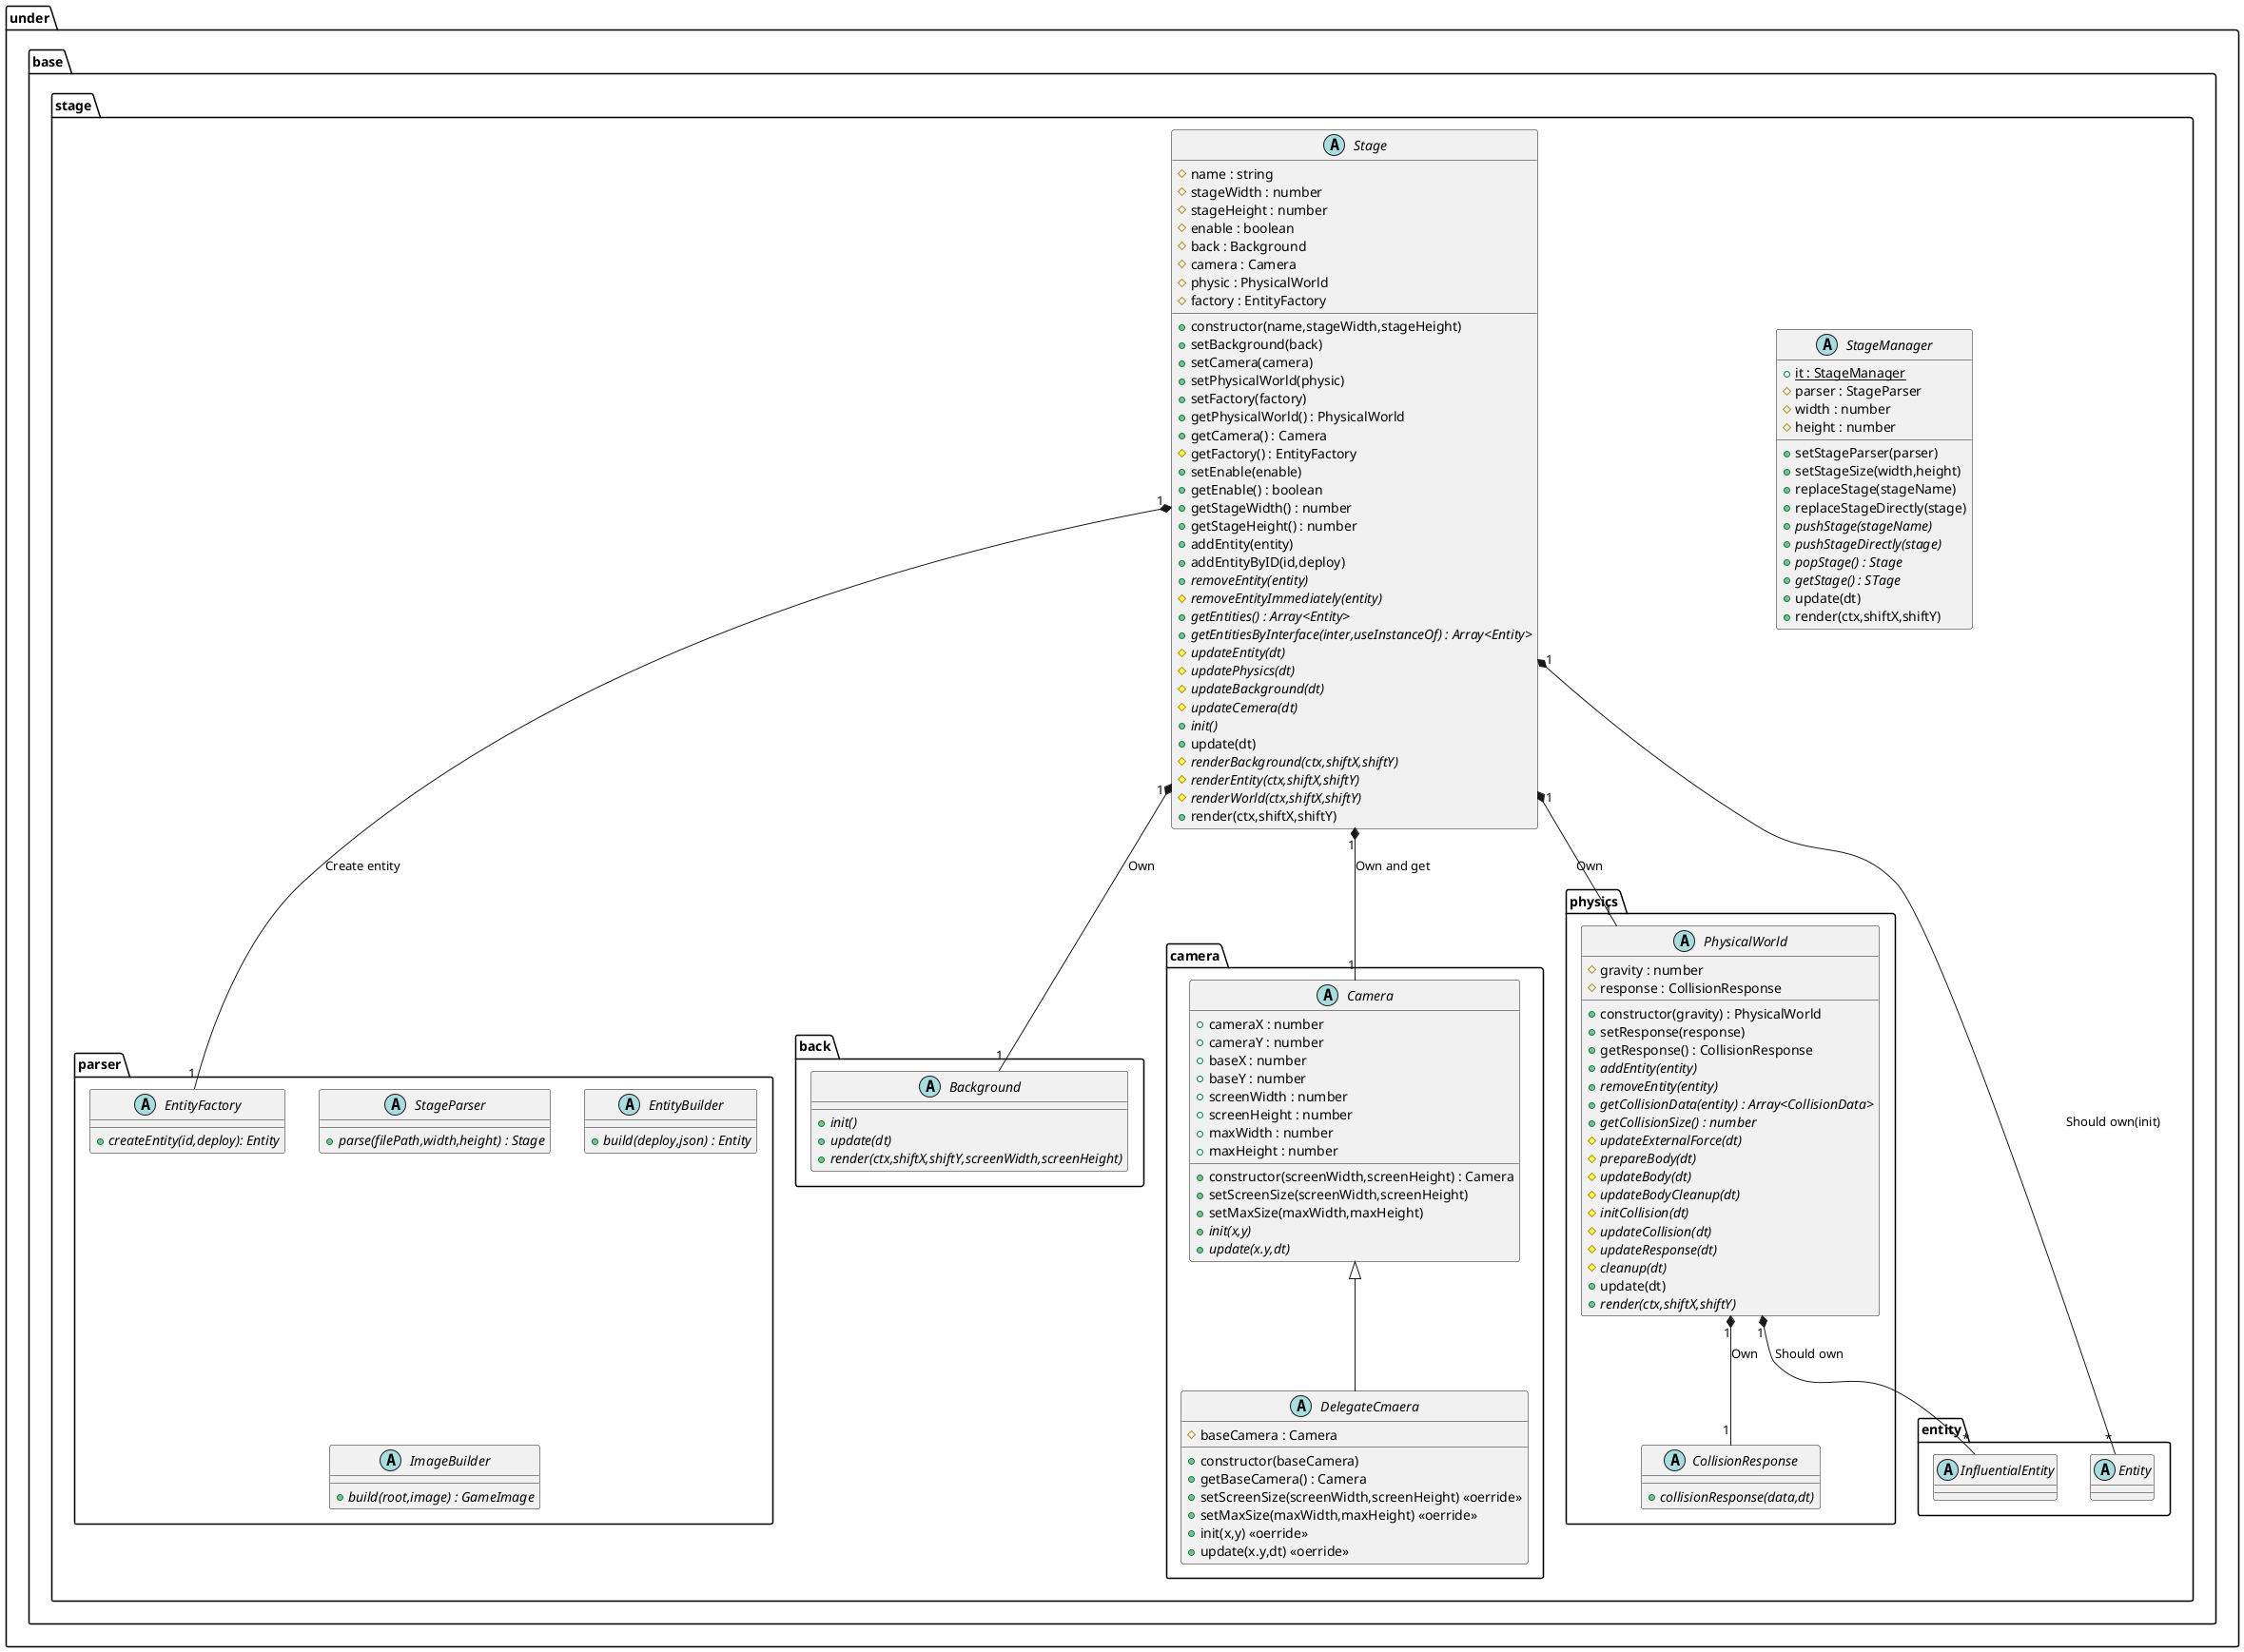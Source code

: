 @startuml StageBase

package under {
    package base {
        package stage {
            abstract StageManager {
                {static} +it : StageManager
                #parser : StageParser
                #width : number
                #height : number
                +setStageParser(parser)
                +setStageSize(width,height)
                +replaceStage(stageName)
                +replaceStageDirectly(stage)
                {abstract} +pushStage(stageName)
                {abstract} +pushStageDirectly(stage)
                {abstract} +popStage() : Stage
                {abstract} +getStage() : STage
                +update(dt)
                +render(ctx,shiftX,shiftY)
            }
            abstract Stage {
                +constructor(name,stageWidth,stageHeight)
                #name : string
                #stageWidth : number
                #stageHeight : number
                #enable : boolean
                #back : Background
                #camera : Camera
                #physic : PhysicalWorld
                #factory : EntityFactory
                +setBackground(back)
                +setCamera(camera)
                +setPhysicalWorld(physic)
                +setFactory(factory)
                +getPhysicalWorld() : PhysicalWorld
                +getCamera() : Camera
                #getFactory() : EntityFactory
                +setEnable(enable)
                +getEnable() : boolean
                +getStageWidth() : number
                +getStageHeight() : number
                +addEntity(entity)
                +addEntityByID(id,deploy)
                {abstract} +removeEntity(entity)
                {abstract} #removeEntityImmediately(entity)
                {abstract} +getEntities() : Array<Entity>
                {abstract} +getEntitiesByInterface(inter,useInstanceOf) : Array<Entity>
                {abstract} #updateEntity(dt)
                {abstract} #updatePhysics(dt)
                {abstract} #updateBackground(dt)
                {abstract} #updateCemera(dt)
                {abstract} +init()
                +update(dt)
                {abstract} #renderBackground(ctx,shiftX,shiftY)
                {abstract} #renderEntity(ctx,shiftX,shiftY)
                {abstract} #renderWorld(ctx,shiftX,shiftY)
                +render(ctx,shiftX,shiftY)
            }
            package parser {
                abstract StageParser {
                    {abstract} +parse(filePath,width,height) : Stage
                }
                abstract EntityBuilder {
                    {abstract} +build(deploy,json) : Entity
                }
                abstract ImageBuilder {
                    {abstract} +build(root,image) : GameImage
                }
                abstract EntityFactory {
                    {abstract} +createEntity(id,deploy): Entity
                }
            }
            package back {
                abstract Background {
                    {abstract} +init()
                    {abstract} +update(dt)
                    {abstract} +render(ctx,shiftX,shiftY,screenWidth,screenHeight)
                }
            }
            package camera {
                abstract Camera {
                    +constructor(screenWidth,screenHeight) : Camera
                    +cameraX : number
                    +cameraY : number
                    +baseX : number
                    +baseY : number
                    +screenWidth : number
                    +screenHeight : number
                    +maxWidth : number
                    +maxHeight : number
                    +setScreenSize(screenWidth,screenHeight)
                    +setMaxSize(maxWidth,maxHeight)
                    {abstract} +init(x,y)
                    {abstract} +update(x.y,dt)
                }
                abstract DelegateCmaera {
                    +constructor(baseCamera)
                    #baseCamera : Camera
                    +getBaseCamera() : Camera
                    +setScreenSize(screenWidth,screenHeight) <<oerride>>
                    +setMaxSize(maxWidth,maxHeight) <<oerride>>
                    +init(x,y) <<oerride>>
                    +update(x.y,dt) <<oerride>>
                }
            }
            package physics {
                abstract PhysicalWorld {
                    +constructor(gravity) : PhysicalWorld
                    #gravity : number
                    #response : CollisionResponse
                    +setResponse(response)
                    +getResponse() : CollisionResponse
                    {abstract} +addEntity(entity)
                    {abstract} +removeEntity(entity)
                    {abstract} +getCollisionData(entity) : Array<CollisionData>
                    {abstract} +getCollisionSize() : number
                    {abstract} #updateExternalForce(dt)
                    {abstract} #prepareBody(dt)
                    {abstract} #updateBody(dt)
                    {abstract} #updateBodyCleanup(dt)
                    {abstract} #initCollision(dt)
                    {abstract} #updateCollision(dt)
                    {abstract} #updateResponse(dt)
                    {abstract} #cleanup(dt)
                    +update(dt)
                    {abstract} +render(ctx,shiftX,shiftY)
                }
                abstract CollisionResponse {
                    {abstract} +collisionResponse(data,dt)
                }
            }
        }
    }
}

package under {
    package base {
        package stage {
            package entity {
                abstract Entity
                abstract InfluentialEntity
            }
        }
    }
}

Stage "1" *-- "1" Background : Own
Stage "1" *-- "1" Camera : Own and get
Stage "1" *-- "1" PhysicalWorld : Own
Stage "1" *-- "*" Entity : Should own(init)
Stage "1" *-- "1" EntityFactory : Create entity
PhysicalWorld "1"*--"*" InfluentialEntity : Should own
PhysicalWorld "1"*--"1" CollisionResponse : Own
Camera <|-- DelegateCmaera

@enduml
